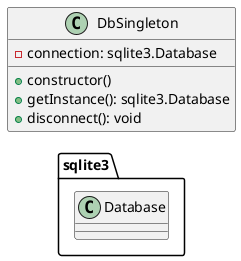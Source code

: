 @startuml
class DbSingleton {
  -connection: sqlite3.Database
  +constructor()
  +getInstance(): sqlite3.Database
  +disconnect(): void
}

DbSingleton -[hidden]-> sqlite3.Database
@enduml